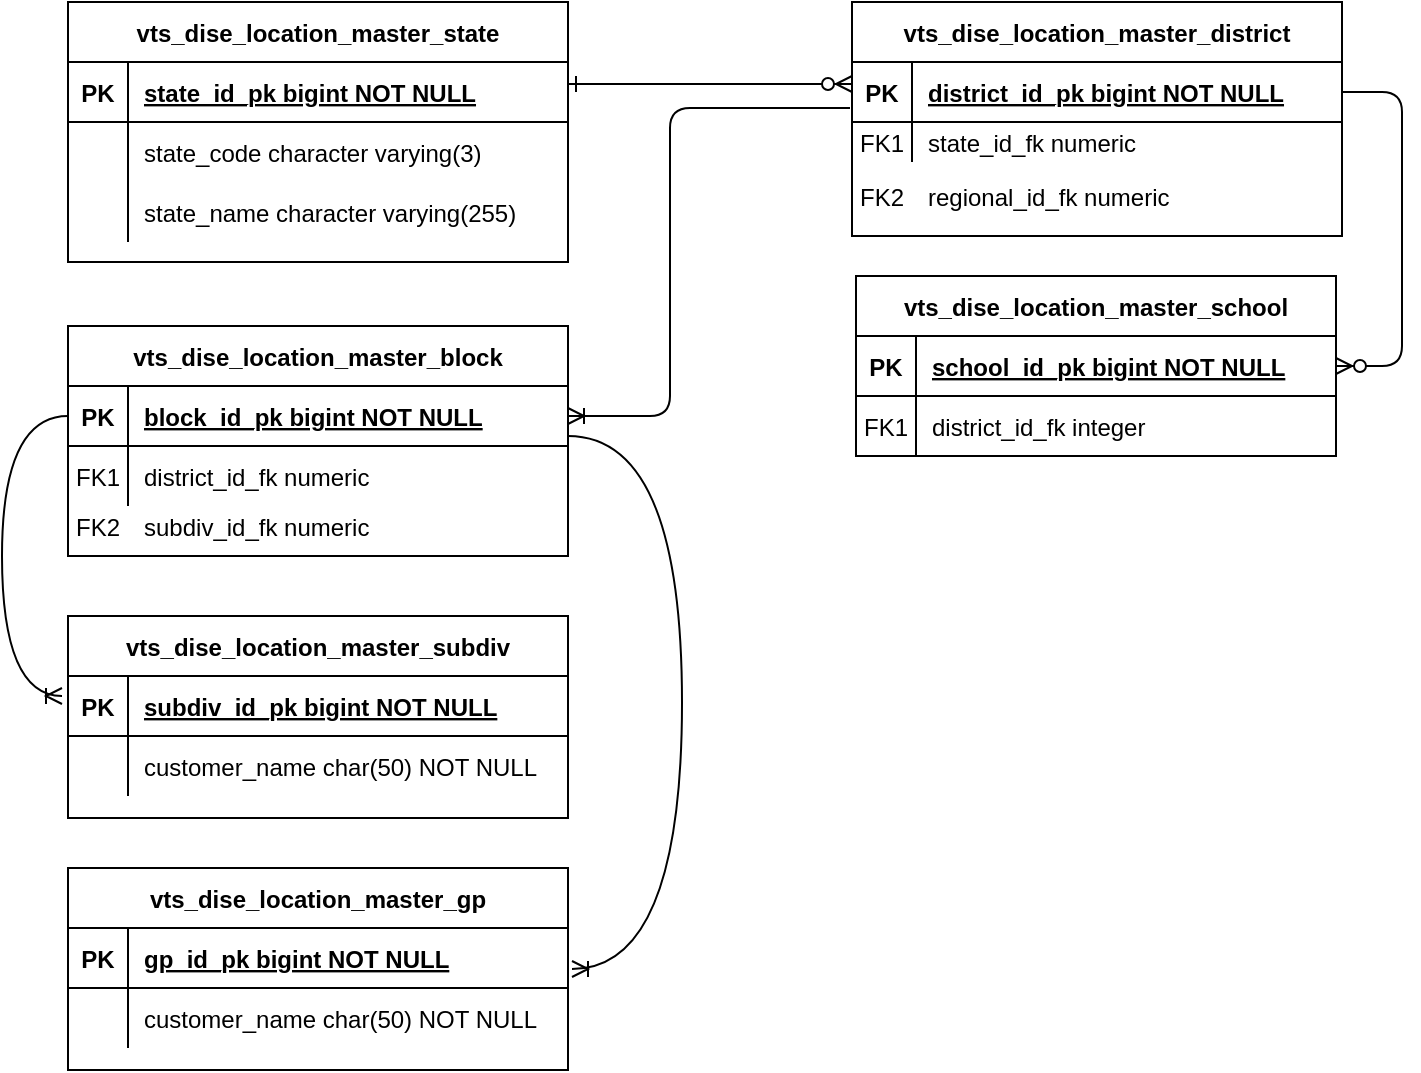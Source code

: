 <mxfile version="13.7.3" type="github">
  <diagram id="R2lEEEUBdFMjLlhIrx00" name="Page-1">
    <mxGraphModel dx="1342" dy="592" grid="1" gridSize="10" guides="1" tooltips="1" connect="1" arrows="1" fold="1" page="1" pageScale="1" pageWidth="850" pageHeight="1100" math="0" shadow="0" extFonts="Permanent Marker^https://fonts.googleapis.com/css?family=Permanent+Marker">
      <root>
        <mxCell id="0" />
        <mxCell id="1" parent="0" />
        <mxCell id="C-vyLk0tnHw3VtMMgP7b-12" value="" style="edgeStyle=entityRelationEdgeStyle;endArrow=ERzeroToMany;startArrow=ERone;endFill=1;startFill=0;entryX=0;entryY=0.5;entryDx=0;entryDy=0;" parent="1" edge="1">
          <mxGeometry width="100" height="100" relative="1" as="geometry">
            <mxPoint x="333" y="134" as="sourcePoint" />
            <mxPoint x="475" y="134" as="targetPoint" />
          </mxGeometry>
        </mxCell>
        <mxCell id="R6s__2iEAuu1lf-VHRsL-24" value="" style="shape=partialRectangle;collapsible=0;dropTarget=0;pointerEvents=0;fillColor=none;points=[[0,0.5],[1,0.5]];portConstraint=eastwest;top=0;left=0;right=0;bottom=0;" vertex="1" parent="1">
          <mxGeometry x="85" y="530" width="250" height="93" as="geometry" />
        </mxCell>
        <mxCell id="R6s__2iEAuu1lf-VHRsL-25" value="" style="shape=partialRectangle;overflow=hidden;connectable=0;fillColor=none;top=0;left=0;bottom=0;right=0;" vertex="1" parent="R6s__2iEAuu1lf-VHRsL-24">
          <mxGeometry width="30" height="93" as="geometry" />
        </mxCell>
        <mxCell id="R6s__2iEAuu1lf-VHRsL-32" value="" style="edgeStyle=entityRelationEdgeStyle;fontSize=12;html=1;endArrow=ERzeroToMany;endFill=1;" edge="1" parent="1" source="C-vyLk0tnHw3VtMMgP7b-14" target="C-vyLk0tnHw3VtMMgP7b-24">
          <mxGeometry width="100" height="100" relative="1" as="geometry">
            <mxPoint x="620" y="310" as="sourcePoint" />
            <mxPoint x="470" y="340" as="targetPoint" />
          </mxGeometry>
        </mxCell>
        <mxCell id="R6s__2iEAuu1lf-VHRsL-36" value="" style="shape=partialRectangle;collapsible=0;dropTarget=0;pointerEvents=0;fillColor=none;points=[[0,0.5],[1,0.5]];portConstraint=eastwest;top=0;left=0;right=0;bottom=0;" vertex="1" parent="1">
          <mxGeometry x="489" y="286" width="250" height="30" as="geometry" />
        </mxCell>
        <mxCell id="R6s__2iEAuu1lf-VHRsL-37" value="" style="shape=partialRectangle;overflow=hidden;connectable=0;fillColor=none;top=0;left=0;bottom=0;right=0;" vertex="1" parent="R6s__2iEAuu1lf-VHRsL-36">
          <mxGeometry width="30" height="30" as="geometry" />
        </mxCell>
        <mxCell id="R6s__2iEAuu1lf-VHRsL-39" value="" style="shape=partialRectangle;collapsible=0;dropTarget=0;pointerEvents=0;fillColor=none;points=[[0,0.5],[1,0.5]];portConstraint=eastwest;top=0;left=0;right=0;bottom=0;" vertex="1" parent="1">
          <mxGeometry x="490" y="260" width="250" height="30" as="geometry" />
        </mxCell>
        <mxCell id="R6s__2iEAuu1lf-VHRsL-40" value="" style="shape=partialRectangle;overflow=hidden;connectable=0;fillColor=none;top=0;left=0;bottom=0;right=0;" vertex="1" parent="R6s__2iEAuu1lf-VHRsL-39">
          <mxGeometry width="30" height="30" as="geometry" />
        </mxCell>
        <mxCell id="R6s__2iEAuu1lf-VHRsL-42" value="" style="shape=partialRectangle;collapsible=0;dropTarget=0;pointerEvents=0;fillColor=none;points=[[0,0.5],[1,0.5]];portConstraint=eastwest;top=0;left=0;right=0;bottom=0;" vertex="1" parent="1">
          <mxGeometry x="489" y="230" width="250" height="30" as="geometry" />
        </mxCell>
        <mxCell id="R6s__2iEAuu1lf-VHRsL-43" value="" style="shape=partialRectangle;overflow=hidden;connectable=0;fillColor=none;top=0;left=0;bottom=0;right=0;" vertex="1" parent="R6s__2iEAuu1lf-VHRsL-42">
          <mxGeometry width="30" height="30" as="geometry" />
        </mxCell>
        <mxCell id="R6s__2iEAuu1lf-VHRsL-51" value="FK2" style="shape=partialRectangle;overflow=hidden;connectable=0;fillColor=none;top=0;left=0;bottom=0;right=0;" vertex="1" parent="1">
          <mxGeometry x="475" y="180" width="30" height="20" as="geometry" />
        </mxCell>
        <mxCell id="C-vyLk0tnHw3VtMMgP7b-2" value="vts_dise_location_master_state" style="shape=table;startSize=30;container=1;collapsible=1;childLayout=tableLayout;fixedRows=1;rowLines=0;fontStyle=1;align=center;resizeLast=1;" parent="1" vertex="1">
          <mxGeometry x="83" y="93" width="250" height="130" as="geometry" />
        </mxCell>
        <mxCell id="C-vyLk0tnHw3VtMMgP7b-3" value="" style="shape=partialRectangle;collapsible=0;dropTarget=0;pointerEvents=0;fillColor=none;points=[[0,0.5],[1,0.5]];portConstraint=eastwest;top=0;left=0;right=0;bottom=1;" parent="C-vyLk0tnHw3VtMMgP7b-2" vertex="1">
          <mxGeometry y="30" width="250" height="30" as="geometry" />
        </mxCell>
        <mxCell id="C-vyLk0tnHw3VtMMgP7b-4" value="PK" style="shape=partialRectangle;overflow=hidden;connectable=0;fillColor=none;top=0;left=0;bottom=0;right=0;fontStyle=1;" parent="C-vyLk0tnHw3VtMMgP7b-3" vertex="1">
          <mxGeometry width="30" height="30" as="geometry" />
        </mxCell>
        <mxCell id="C-vyLk0tnHw3VtMMgP7b-5" value="state_id_pk bigint NOT NULL" style="shape=partialRectangle;overflow=hidden;connectable=0;fillColor=none;top=0;left=0;bottom=0;right=0;align=left;spacingLeft=6;fontStyle=5;" parent="C-vyLk0tnHw3VtMMgP7b-3" vertex="1">
          <mxGeometry x="30" width="220" height="30" as="geometry" />
        </mxCell>
        <mxCell id="C-vyLk0tnHw3VtMMgP7b-6" value="" style="shape=partialRectangle;collapsible=0;dropTarget=0;pointerEvents=0;fillColor=none;points=[[0,0.5],[1,0.5]];portConstraint=eastwest;top=0;left=0;right=0;bottom=0;" parent="C-vyLk0tnHw3VtMMgP7b-2" vertex="1">
          <mxGeometry y="60" width="250" height="30" as="geometry" />
        </mxCell>
        <mxCell id="C-vyLk0tnHw3VtMMgP7b-7" value="" style="shape=partialRectangle;overflow=hidden;connectable=0;fillColor=none;top=0;left=0;bottom=0;right=0;" parent="C-vyLk0tnHw3VtMMgP7b-6" vertex="1">
          <mxGeometry width="30" height="30" as="geometry" />
        </mxCell>
        <mxCell id="C-vyLk0tnHw3VtMMgP7b-8" value="state_code character varying(3)" style="shape=partialRectangle;overflow=hidden;connectable=0;fillColor=none;top=0;left=0;bottom=0;right=0;align=left;spacingLeft=6;" parent="C-vyLk0tnHw3VtMMgP7b-6" vertex="1">
          <mxGeometry x="30" width="220" height="30" as="geometry" />
        </mxCell>
        <mxCell id="C-vyLk0tnHw3VtMMgP7b-9" value="" style="shape=partialRectangle;collapsible=0;dropTarget=0;pointerEvents=0;fillColor=none;points=[[0,0.5],[1,0.5]];portConstraint=eastwest;top=0;left=0;right=0;bottom=0;" parent="C-vyLk0tnHw3VtMMgP7b-2" vertex="1">
          <mxGeometry y="90" width="250" height="30" as="geometry" />
        </mxCell>
        <mxCell id="C-vyLk0tnHw3VtMMgP7b-10" value="" style="shape=partialRectangle;overflow=hidden;connectable=0;fillColor=none;top=0;left=0;bottom=0;right=0;" parent="C-vyLk0tnHw3VtMMgP7b-9" vertex="1">
          <mxGeometry width="30" height="30" as="geometry" />
        </mxCell>
        <mxCell id="C-vyLk0tnHw3VtMMgP7b-11" value="state_name character varying(255)" style="shape=partialRectangle;overflow=hidden;connectable=0;fillColor=none;top=0;left=0;bottom=0;right=0;align=left;spacingLeft=6;" parent="C-vyLk0tnHw3VtMMgP7b-9" vertex="1">
          <mxGeometry x="30" width="220" height="30" as="geometry" />
        </mxCell>
        <mxCell id="C-vyLk0tnHw3VtMMgP7b-13" value="vts_dise_location_master_district" style="shape=table;startSize=30;container=1;collapsible=1;childLayout=tableLayout;fixedRows=1;rowLines=0;fontStyle=1;align=center;resizeLast=1;" parent="1" vertex="1">
          <mxGeometry x="475" y="93" width="245" height="117" as="geometry" />
        </mxCell>
        <mxCell id="C-vyLk0tnHw3VtMMgP7b-14" value="" style="shape=partialRectangle;collapsible=0;dropTarget=0;pointerEvents=0;fillColor=none;points=[[0,0.5],[1,0.5]];portConstraint=eastwest;top=0;left=0;right=0;bottom=1;" parent="C-vyLk0tnHw3VtMMgP7b-13" vertex="1">
          <mxGeometry y="30" width="245" height="30" as="geometry" />
        </mxCell>
        <mxCell id="C-vyLk0tnHw3VtMMgP7b-15" value="PK" style="shape=partialRectangle;overflow=hidden;connectable=0;fillColor=none;top=0;left=0;bottom=0;right=0;fontStyle=1;" parent="C-vyLk0tnHw3VtMMgP7b-14" vertex="1">
          <mxGeometry width="30" height="30" as="geometry" />
        </mxCell>
        <mxCell id="C-vyLk0tnHw3VtMMgP7b-16" value="district_id_pk bigint NOT NULL" style="shape=partialRectangle;overflow=hidden;connectable=0;fillColor=none;top=0;left=0;bottom=0;right=0;align=left;spacingLeft=6;fontStyle=5;" parent="C-vyLk0tnHw3VtMMgP7b-14" vertex="1">
          <mxGeometry x="30" width="215" height="30" as="geometry" />
        </mxCell>
        <mxCell id="C-vyLk0tnHw3VtMMgP7b-17" value="" style="shape=partialRectangle;collapsible=0;dropTarget=0;pointerEvents=0;fillColor=none;points=[[0,0.5],[1,0.5]];portConstraint=eastwest;top=0;left=0;right=0;bottom=0;" parent="C-vyLk0tnHw3VtMMgP7b-13" vertex="1">
          <mxGeometry y="60" width="245" height="20" as="geometry" />
        </mxCell>
        <mxCell id="C-vyLk0tnHw3VtMMgP7b-18" value="FK1" style="shape=partialRectangle;overflow=hidden;connectable=0;fillColor=none;top=0;left=0;bottom=0;right=0;" parent="C-vyLk0tnHw3VtMMgP7b-17" vertex="1">
          <mxGeometry width="30" height="20" as="geometry" />
        </mxCell>
        <mxCell id="C-vyLk0tnHw3VtMMgP7b-19" value="state_id_fk numeric" style="shape=partialRectangle;overflow=hidden;connectable=0;fillColor=none;top=0;left=0;bottom=0;right=0;align=left;spacingLeft=6;" parent="C-vyLk0tnHw3VtMMgP7b-17" vertex="1">
          <mxGeometry x="30" width="215" height="20" as="geometry" />
        </mxCell>
        <mxCell id="R6s__2iEAuu1lf-VHRsL-53" value="regional_id_fk numeric" style="shape=partialRectangle;overflow=hidden;connectable=0;fillColor=none;top=0;left=0;bottom=0;right=0;align=left;spacingLeft=6;" vertex="1" parent="1">
          <mxGeometry x="505" y="180" width="240" height="20" as="geometry" />
        </mxCell>
        <mxCell id="C-vyLk0tnHw3VtMMgP7b-23" value="vts_dise_location_master_school" style="shape=table;startSize=30;container=1;collapsible=1;childLayout=tableLayout;fixedRows=1;rowLines=0;fontStyle=1;align=center;resizeLast=1;" parent="1" vertex="1">
          <mxGeometry x="477" y="230" width="240" height="90" as="geometry" />
        </mxCell>
        <mxCell id="C-vyLk0tnHw3VtMMgP7b-24" value="" style="shape=partialRectangle;collapsible=0;dropTarget=0;pointerEvents=0;fillColor=none;points=[[0,0.5],[1,0.5]];portConstraint=eastwest;top=0;left=0;right=0;bottom=1;" parent="C-vyLk0tnHw3VtMMgP7b-23" vertex="1">
          <mxGeometry y="30" width="240" height="30" as="geometry" />
        </mxCell>
        <mxCell id="C-vyLk0tnHw3VtMMgP7b-25" value="PK" style="shape=partialRectangle;overflow=hidden;connectable=0;fillColor=none;top=0;left=0;bottom=0;right=0;fontStyle=1;" parent="C-vyLk0tnHw3VtMMgP7b-24" vertex="1">
          <mxGeometry width="30" height="30" as="geometry" />
        </mxCell>
        <mxCell id="C-vyLk0tnHw3VtMMgP7b-26" value="school_id_pk bigint NOT NULL" style="shape=partialRectangle;overflow=hidden;connectable=0;fillColor=none;top=0;left=0;bottom=0;right=0;align=left;spacingLeft=6;fontStyle=5;" parent="C-vyLk0tnHw3VtMMgP7b-24" vertex="1">
          <mxGeometry x="30" width="210" height="30" as="geometry" />
        </mxCell>
        <mxCell id="C-vyLk0tnHw3VtMMgP7b-27" value="" style="shape=partialRectangle;collapsible=0;dropTarget=0;pointerEvents=0;fillColor=none;points=[[0,0.5],[1,0.5]];portConstraint=eastwest;top=0;left=0;right=0;bottom=0;" parent="C-vyLk0tnHw3VtMMgP7b-23" vertex="1">
          <mxGeometry y="60" width="240" height="30" as="geometry" />
        </mxCell>
        <mxCell id="C-vyLk0tnHw3VtMMgP7b-28" value="FK1" style="shape=partialRectangle;overflow=hidden;connectable=0;fillColor=none;top=0;left=0;bottom=0;right=0;" parent="C-vyLk0tnHw3VtMMgP7b-27" vertex="1">
          <mxGeometry width="30" height="30" as="geometry" />
        </mxCell>
        <mxCell id="C-vyLk0tnHw3VtMMgP7b-29" value="district_id_fk integer" style="shape=partialRectangle;overflow=hidden;connectable=0;fillColor=none;top=0;left=0;bottom=0;right=0;align=left;spacingLeft=6;" parent="C-vyLk0tnHw3VtMMgP7b-27" vertex="1">
          <mxGeometry x="30" width="210" height="30" as="geometry" />
        </mxCell>
        <mxCell id="R6s__2iEAuu1lf-VHRsL-1" value="vts_dise_location_master_block" style="shape=table;startSize=30;container=1;collapsible=1;childLayout=tableLayout;fixedRows=1;rowLines=0;fontStyle=1;align=center;resizeLast=1;" vertex="1" parent="1">
          <mxGeometry x="83" y="255" width="250" height="115" as="geometry" />
        </mxCell>
        <mxCell id="R6s__2iEAuu1lf-VHRsL-2" value="" style="shape=partialRectangle;collapsible=0;dropTarget=0;pointerEvents=0;fillColor=none;points=[[0,0.5],[1,0.5]];portConstraint=eastwest;top=0;left=0;right=0;bottom=1;" vertex="1" parent="R6s__2iEAuu1lf-VHRsL-1">
          <mxGeometry y="30" width="250" height="30" as="geometry" />
        </mxCell>
        <mxCell id="R6s__2iEAuu1lf-VHRsL-3" value="PK" style="shape=partialRectangle;overflow=hidden;connectable=0;fillColor=none;top=0;left=0;bottom=0;right=0;fontStyle=1;" vertex="1" parent="R6s__2iEAuu1lf-VHRsL-2">
          <mxGeometry width="30" height="30" as="geometry" />
        </mxCell>
        <mxCell id="R6s__2iEAuu1lf-VHRsL-4" value="block_id_pk bigint NOT NULL" style="shape=partialRectangle;overflow=hidden;connectable=0;fillColor=none;top=0;left=0;bottom=0;right=0;align=left;spacingLeft=6;fontStyle=5;" vertex="1" parent="R6s__2iEAuu1lf-VHRsL-2">
          <mxGeometry x="30" width="220" height="30" as="geometry" />
        </mxCell>
        <mxCell id="R6s__2iEAuu1lf-VHRsL-5" value="" style="shape=partialRectangle;collapsible=0;dropTarget=0;pointerEvents=0;fillColor=none;points=[[0,0.5],[1,0.5]];portConstraint=eastwest;top=0;left=0;right=0;bottom=0;" vertex="1" parent="R6s__2iEAuu1lf-VHRsL-1">
          <mxGeometry y="60" width="250" height="30" as="geometry" />
        </mxCell>
        <mxCell id="R6s__2iEAuu1lf-VHRsL-6" value="FK1" style="shape=partialRectangle;overflow=hidden;connectable=0;fillColor=none;top=0;left=0;bottom=0;right=0;" vertex="1" parent="R6s__2iEAuu1lf-VHRsL-5">
          <mxGeometry width="30" height="30" as="geometry" />
        </mxCell>
        <mxCell id="R6s__2iEAuu1lf-VHRsL-7" value="district_id_fk numeric" style="shape=partialRectangle;overflow=hidden;connectable=0;fillColor=none;top=0;left=0;bottom=0;right=0;align=left;spacingLeft=6;" vertex="1" parent="R6s__2iEAuu1lf-VHRsL-5">
          <mxGeometry x="30" width="220" height="30" as="geometry" />
        </mxCell>
        <mxCell id="R6s__2iEAuu1lf-VHRsL-55" value="" style="shape=partialRectangle;collapsible=0;dropTarget=0;pointerEvents=0;fillColor=none;points=[[0,0.5],[1,0.5]];portConstraint=eastwest;top=0;left=0;right=0;bottom=0;" vertex="1" parent="1">
          <mxGeometry x="83" y="340" width="250" height="30" as="geometry" />
        </mxCell>
        <mxCell id="R6s__2iEAuu1lf-VHRsL-56" value="FK2" style="shape=partialRectangle;overflow=hidden;connectable=0;fillColor=none;top=0;left=0;bottom=0;right=0;" vertex="1" parent="R6s__2iEAuu1lf-VHRsL-55">
          <mxGeometry width="30" height="30" as="geometry" />
        </mxCell>
        <mxCell id="R6s__2iEAuu1lf-VHRsL-57" value="subdiv_id_fk numeric" style="shape=partialRectangle;overflow=hidden;connectable=0;fillColor=none;top=0;left=0;bottom=0;right=0;align=left;spacingLeft=6;" vertex="1" parent="R6s__2iEAuu1lf-VHRsL-55">
          <mxGeometry x="30" width="220" height="30" as="geometry" />
        </mxCell>
        <mxCell id="R6s__2iEAuu1lf-VHRsL-61" value="" style="edgeStyle=elbowEdgeStyle;fontSize=12;html=1;endArrow=ERoneToMany;entryX=1;entryY=0.5;entryDx=0;entryDy=0;" edge="1" parent="1" target="R6s__2iEAuu1lf-VHRsL-2">
          <mxGeometry width="100" height="100" relative="1" as="geometry">
            <mxPoint x="474" y="146" as="sourcePoint" />
            <mxPoint x="332" y="311" as="targetPoint" />
            <Array as="points">
              <mxPoint x="384" y="246" />
            </Array>
          </mxGeometry>
        </mxCell>
        <mxCell id="R6s__2iEAuu1lf-VHRsL-69" value="" style="edgeStyle=orthogonalEdgeStyle;fontSize=12;html=1;endArrow=ERoneToMany;curved=1;exitX=0;exitY=0.5;exitDx=0;exitDy=0;" edge="1" parent="1" source="R6s__2iEAuu1lf-VHRsL-2">
          <mxGeometry width="100" height="100" relative="1" as="geometry">
            <mxPoint x="82" y="320" as="sourcePoint" />
            <mxPoint x="80" y="440" as="targetPoint" />
            <Array as="points">
              <mxPoint x="50" y="300" />
              <mxPoint x="50" y="440" />
            </Array>
          </mxGeometry>
        </mxCell>
        <mxCell id="R6s__2iEAuu1lf-VHRsL-8" value="vts_dise_location_master_subdiv" style="shape=table;startSize=30;container=1;collapsible=1;childLayout=tableLayout;fixedRows=1;rowLines=0;fontStyle=1;align=center;resizeLast=1;" vertex="1" parent="1">
          <mxGeometry x="83" y="400" width="250" height="101" as="geometry" />
        </mxCell>
        <mxCell id="R6s__2iEAuu1lf-VHRsL-9" value="" style="shape=partialRectangle;collapsible=0;dropTarget=0;pointerEvents=0;fillColor=none;points=[[0,0.5],[1,0.5]];portConstraint=eastwest;top=0;left=0;right=0;bottom=1;" vertex="1" parent="R6s__2iEAuu1lf-VHRsL-8">
          <mxGeometry y="30" width="250" height="30" as="geometry" />
        </mxCell>
        <mxCell id="R6s__2iEAuu1lf-VHRsL-10" value="PK" style="shape=partialRectangle;overflow=hidden;connectable=0;fillColor=none;top=0;left=0;bottom=0;right=0;fontStyle=1;" vertex="1" parent="R6s__2iEAuu1lf-VHRsL-9">
          <mxGeometry width="30" height="30" as="geometry" />
        </mxCell>
        <mxCell id="R6s__2iEAuu1lf-VHRsL-11" value="subdiv_id_pk bigint NOT NULL" style="shape=partialRectangle;overflow=hidden;connectable=0;fillColor=none;top=0;left=0;bottom=0;right=0;align=left;spacingLeft=6;fontStyle=5;" vertex="1" parent="R6s__2iEAuu1lf-VHRsL-9">
          <mxGeometry x="30" width="220" height="30" as="geometry" />
        </mxCell>
        <mxCell id="R6s__2iEAuu1lf-VHRsL-12" value="" style="shape=partialRectangle;collapsible=0;dropTarget=0;pointerEvents=0;fillColor=none;points=[[0,0.5],[1,0.5]];portConstraint=eastwest;top=0;left=0;right=0;bottom=0;" vertex="1" parent="R6s__2iEAuu1lf-VHRsL-8">
          <mxGeometry y="60" width="250" height="30" as="geometry" />
        </mxCell>
        <mxCell id="R6s__2iEAuu1lf-VHRsL-13" value="" style="shape=partialRectangle;overflow=hidden;connectable=0;fillColor=none;top=0;left=0;bottom=0;right=0;" vertex="1" parent="R6s__2iEAuu1lf-VHRsL-12">
          <mxGeometry width="30" height="30" as="geometry" />
        </mxCell>
        <mxCell id="R6s__2iEAuu1lf-VHRsL-14" value="customer_name char(50) NOT NULL" style="shape=partialRectangle;overflow=hidden;connectable=0;fillColor=none;top=0;left=0;bottom=0;right=0;align=left;spacingLeft=6;" vertex="1" parent="R6s__2iEAuu1lf-VHRsL-12">
          <mxGeometry x="30" width="220" height="30" as="geometry" />
        </mxCell>
        <mxCell id="R6s__2iEAuu1lf-VHRsL-62" value="vts_dise_location_master_gp" style="shape=table;startSize=30;container=1;collapsible=1;childLayout=tableLayout;fixedRows=1;rowLines=0;fontStyle=1;align=center;resizeLast=1;" vertex="1" parent="1">
          <mxGeometry x="83" y="526" width="250" height="101" as="geometry" />
        </mxCell>
        <mxCell id="R6s__2iEAuu1lf-VHRsL-63" value="" style="shape=partialRectangle;collapsible=0;dropTarget=0;pointerEvents=0;fillColor=none;points=[[0,0.5],[1,0.5]];portConstraint=eastwest;top=0;left=0;right=0;bottom=1;" vertex="1" parent="R6s__2iEAuu1lf-VHRsL-62">
          <mxGeometry y="30" width="250" height="30" as="geometry" />
        </mxCell>
        <mxCell id="R6s__2iEAuu1lf-VHRsL-64" value="PK" style="shape=partialRectangle;overflow=hidden;connectable=0;fillColor=none;top=0;left=0;bottom=0;right=0;fontStyle=1;" vertex="1" parent="R6s__2iEAuu1lf-VHRsL-63">
          <mxGeometry width="30" height="30" as="geometry" />
        </mxCell>
        <mxCell id="R6s__2iEAuu1lf-VHRsL-65" value="gp_id_pk bigint NOT NULL" style="shape=partialRectangle;overflow=hidden;connectable=0;fillColor=none;top=0;left=0;bottom=0;right=0;align=left;spacingLeft=6;fontStyle=5;" vertex="1" parent="R6s__2iEAuu1lf-VHRsL-63">
          <mxGeometry x="30" width="220" height="30" as="geometry" />
        </mxCell>
        <mxCell id="R6s__2iEAuu1lf-VHRsL-66" value="" style="shape=partialRectangle;collapsible=0;dropTarget=0;pointerEvents=0;fillColor=none;points=[[0,0.5],[1,0.5]];portConstraint=eastwest;top=0;left=0;right=0;bottom=0;" vertex="1" parent="R6s__2iEAuu1lf-VHRsL-62">
          <mxGeometry y="60" width="250" height="30" as="geometry" />
        </mxCell>
        <mxCell id="R6s__2iEAuu1lf-VHRsL-67" value="" style="shape=partialRectangle;overflow=hidden;connectable=0;fillColor=none;top=0;left=0;bottom=0;right=0;" vertex="1" parent="R6s__2iEAuu1lf-VHRsL-66">
          <mxGeometry width="30" height="30" as="geometry" />
        </mxCell>
        <mxCell id="R6s__2iEAuu1lf-VHRsL-68" value="customer_name char(50) NOT NULL" style="shape=partialRectangle;overflow=hidden;connectable=0;fillColor=none;top=0;left=0;bottom=0;right=0;align=left;spacingLeft=6;" vertex="1" parent="R6s__2iEAuu1lf-VHRsL-66">
          <mxGeometry x="30" width="220" height="30" as="geometry" />
        </mxCell>
        <mxCell id="R6s__2iEAuu1lf-VHRsL-70" value="" style="edgeStyle=orthogonalEdgeStyle;fontSize=12;html=1;endArrow=ERoneToMany;curved=1;exitX=0;exitY=0.5;exitDx=0;exitDy=0;entryX=1;entryY=0.5;entryDx=0;entryDy=0;" edge="1" parent="1" target="R6s__2iEAuu1lf-VHRsL-24">
          <mxGeometry width="100" height="100" relative="1" as="geometry">
            <mxPoint x="333" y="310" as="sourcePoint" />
            <mxPoint x="330" y="450" as="targetPoint" />
            <Array as="points">
              <mxPoint x="390" y="310" />
              <mxPoint x="390" y="577" />
            </Array>
          </mxGeometry>
        </mxCell>
      </root>
    </mxGraphModel>
  </diagram>
</mxfile>
